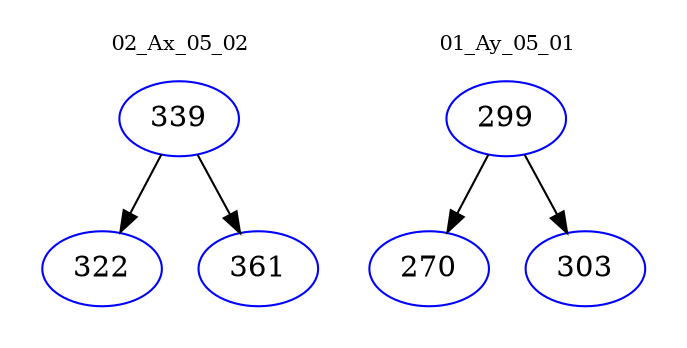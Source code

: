 digraph{
subgraph cluster_0 {
color = white
label = "02_Ax_05_02";
fontsize=10;
T0_339 [label="339", color="blue"]
T0_339 -> T0_322 [color="black"]
T0_322 [label="322", color="blue"]
T0_339 -> T0_361 [color="black"]
T0_361 [label="361", color="blue"]
}
subgraph cluster_1 {
color = white
label = "01_Ay_05_01";
fontsize=10;
T1_299 [label="299", color="blue"]
T1_299 -> T1_270 [color="black"]
T1_270 [label="270", color="blue"]
T1_299 -> T1_303 [color="black"]
T1_303 [label="303", color="blue"]
}
}
